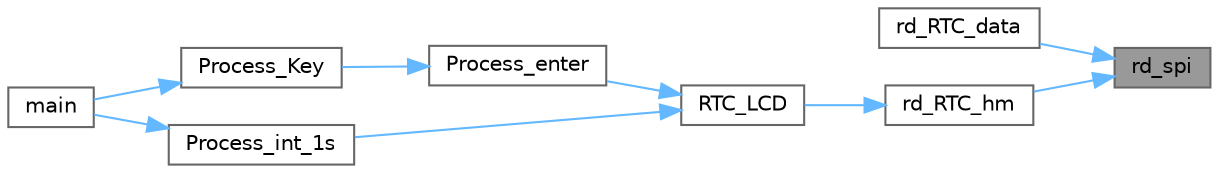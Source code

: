 digraph "rd_spi"
{
 // LATEX_PDF_SIZE
  bgcolor="transparent";
  edge [fontname=Helvetica,fontsize=10,labelfontname=Helvetica,labelfontsize=10];
  node [fontname=Helvetica,fontsize=10,shape=box,height=0.2,width=0.4];
  rankdir="RL";
  Node1 [label="rd_spi",height=0.2,width=0.4,color="gray40", fillcolor="grey60", style="filled", fontcolor="black",tooltip=" "];
  Node1 -> Node2 [dir="back",color="steelblue1",style="solid"];
  Node2 [label="rd_RTC_data",height=0.2,width=0.4,color="grey40", fillcolor="white", style="filled",URL="$_t_o_8c.html#a116fad037a96d3863d4d23da5c1d16e9",tooltip=" "];
  Node1 -> Node3 [dir="back",color="steelblue1",style="solid"];
  Node3 [label="rd_RTC_hm",height=0.2,width=0.4,color="grey40", fillcolor="white", style="filled",URL="$_t_o_8c.html#a47e1901e642c7bffcb69050a744f9811",tooltip=" "];
  Node3 -> Node4 [dir="back",color="steelblue1",style="solid"];
  Node4 [label="RTC_LCD",height=0.2,width=0.4,color="grey40", fillcolor="white", style="filled",URL="$_t_o_8c.html#a8f87d12b9dceb40fad94b335cabb081a",tooltip=" "];
  Node4 -> Node5 [dir="back",color="steelblue1",style="solid"];
  Node5 [label="Process_enter",height=0.2,width=0.4,color="grey40", fillcolor="white", style="filled",URL="$_t_o_8c.html#aa4090c936a30b791ad49eff50f9f68e1",tooltip=" "];
  Node5 -> Node6 [dir="back",color="steelblue1",style="solid"];
  Node6 [label="Process_Key",height=0.2,width=0.4,color="grey40", fillcolor="white", style="filled",URL="$_t_o_8c.html#a23d088966967f0ce9c2456835eac1524",tooltip=" "];
  Node6 -> Node7 [dir="back",color="steelblue1",style="solid"];
  Node7 [label="main",height=0.2,width=0.4,color="grey40", fillcolor="white", style="filled",URL="$core_8c.html#a6288eba0f8e8ad3ab1544ad731eb7667",tooltip=" "];
  Node4 -> Node8 [dir="back",color="steelblue1",style="solid"];
  Node8 [label="Process_int_1s",height=0.2,width=0.4,color="grey40", fillcolor="white", style="filled",URL="$_t_o_8c.html#a7f401af429e857d8903ad4736179004f",tooltip=" "];
  Node8 -> Node7 [dir="back",color="steelblue1",style="solid"];
}
